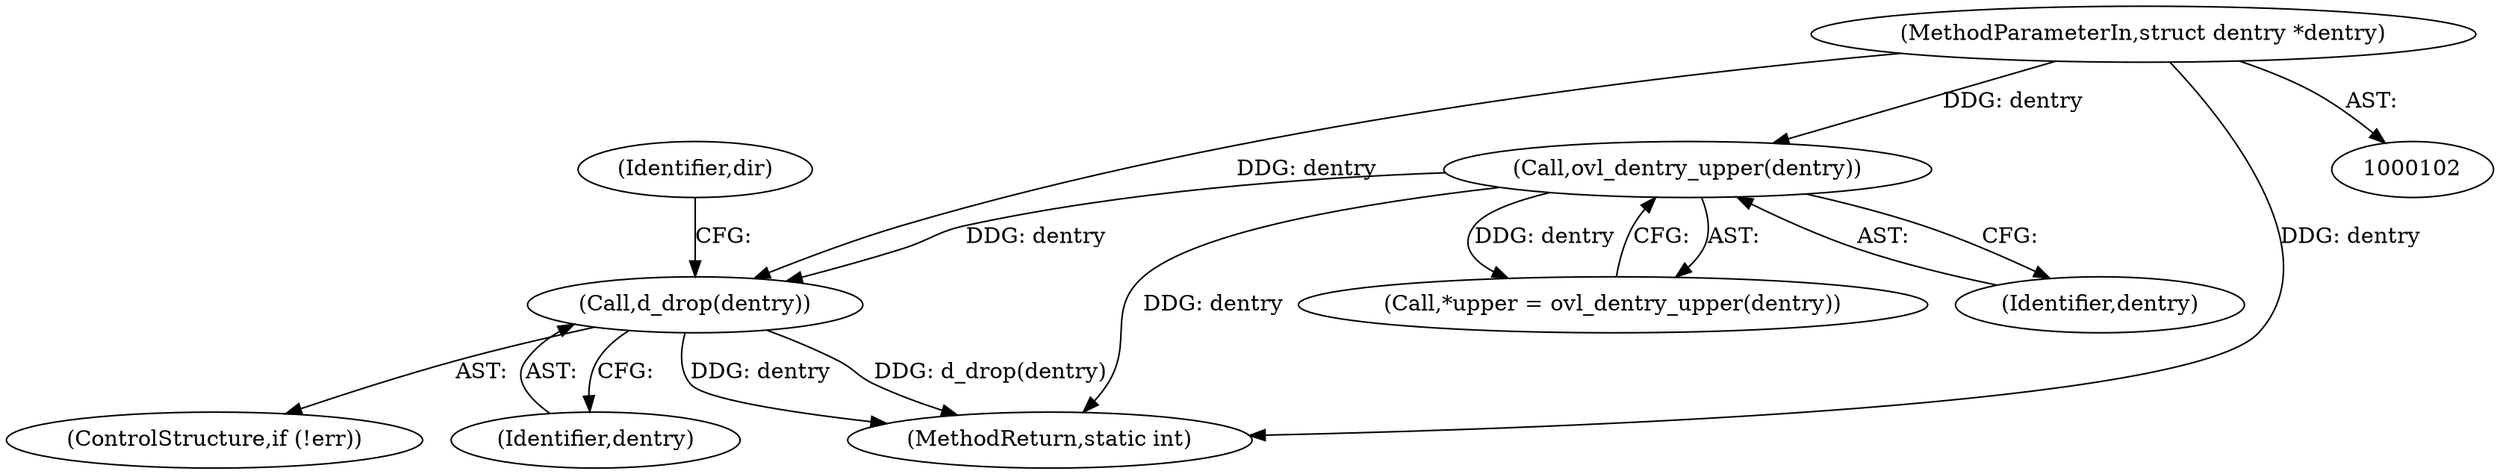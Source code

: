 digraph "1_linux_11f3710417d026ea2f4fcf362d866342c5274185@pointer" {
"1000164" [label="(Call,d_drop(dentry))"];
"1000122" [label="(Call,ovl_dentry_upper(dentry))"];
"1000103" [label="(MethodParameterIn,struct dentry *dentry)"];
"1000161" [label="(ControlStructure,if (!err))"];
"1000122" [label="(Call,ovl_dentry_upper(dentry))"];
"1000164" [label="(Call,d_drop(dentry))"];
"1000170" [label="(MethodReturn,static int)"];
"1000103" [label="(MethodParameterIn,struct dentry *dentry)"];
"1000120" [label="(Call,*upper = ovl_dentry_upper(dentry))"];
"1000167" [label="(Identifier,dir)"];
"1000165" [label="(Identifier,dentry)"];
"1000123" [label="(Identifier,dentry)"];
"1000164" -> "1000161"  [label="AST: "];
"1000164" -> "1000165"  [label="CFG: "];
"1000165" -> "1000164"  [label="AST: "];
"1000167" -> "1000164"  [label="CFG: "];
"1000164" -> "1000170"  [label="DDG: d_drop(dentry)"];
"1000164" -> "1000170"  [label="DDG: dentry"];
"1000122" -> "1000164"  [label="DDG: dentry"];
"1000103" -> "1000164"  [label="DDG: dentry"];
"1000122" -> "1000120"  [label="AST: "];
"1000122" -> "1000123"  [label="CFG: "];
"1000123" -> "1000122"  [label="AST: "];
"1000120" -> "1000122"  [label="CFG: "];
"1000122" -> "1000170"  [label="DDG: dentry"];
"1000122" -> "1000120"  [label="DDG: dentry"];
"1000103" -> "1000122"  [label="DDG: dentry"];
"1000103" -> "1000102"  [label="AST: "];
"1000103" -> "1000170"  [label="DDG: dentry"];
}
